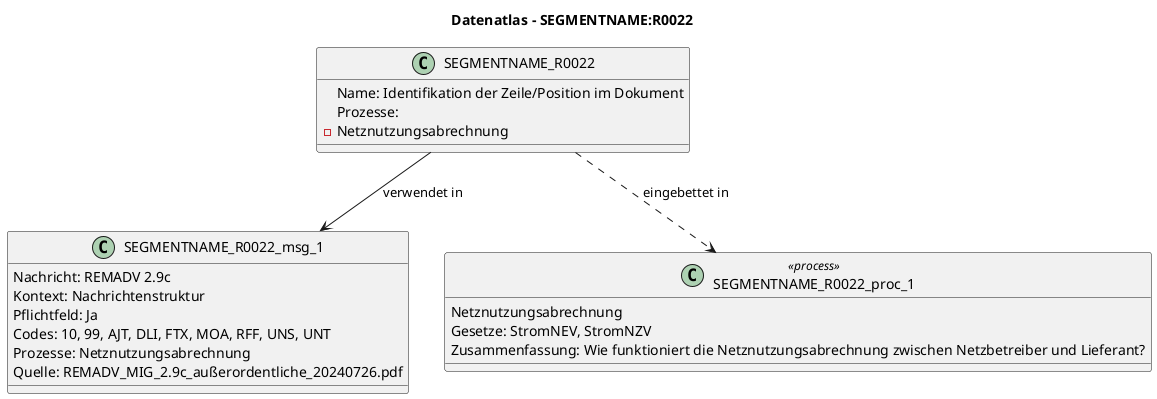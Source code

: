 @startuml
title Datenatlas – SEGMENTNAME:R0022
class SEGMENTNAME_R0022 {
  Name: Identifikation der Zeile/Position im Dokument
  Prozesse:
    - Netznutzungsabrechnung
}
class SEGMENTNAME_R0022_msg_1 {
  Nachricht: REMADV 2.9c
  Kontext: Nachrichtenstruktur
  Pflichtfeld: Ja
  Codes: 10, 99, AJT, DLI, FTX, MOA, RFF, UNS, UNT
  Prozesse: Netznutzungsabrechnung
  Quelle: REMADV_MIG_2.9c_außerordentliche_20240726.pdf
}
SEGMENTNAME_R0022 --> SEGMENTNAME_R0022_msg_1 : verwendet in
class SEGMENTNAME_R0022_proc_1 <<process>> {
  Netznutzungsabrechnung
  Gesetze: StromNEV, StromNZV
  Zusammenfassung: Wie funktioniert die Netznutzungsabrechnung zwischen Netzbetreiber und Lieferant?
}
SEGMENTNAME_R0022 ..> SEGMENTNAME_R0022_proc_1 : eingebettet in
@enduml